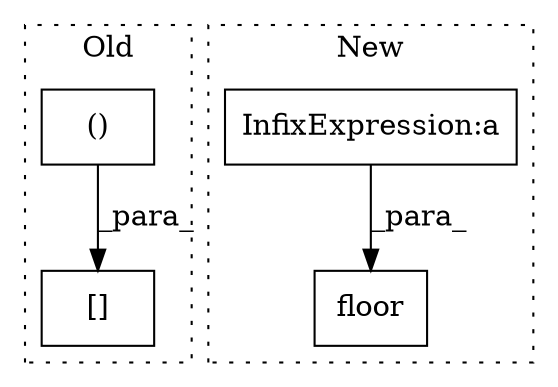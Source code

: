 digraph G {
subgraph cluster0 {
1 [label="[]" a="2" s="3982,4083" l="18,2" shape="box"];
4 [label="()" a="106" s="4000" l="83" shape="box"];
label = "Old";
style="dotted";
}
subgraph cluster1 {
2 [label="floor" a="32" s="4464,4508" l="6,1" shape="box"];
3 [label="InfixExpression:a" a="27" s="4495" l="3" shape="box"];
label = "New";
style="dotted";
}
3 -> 2 [label="_para_"];
4 -> 1 [label="_para_"];
}